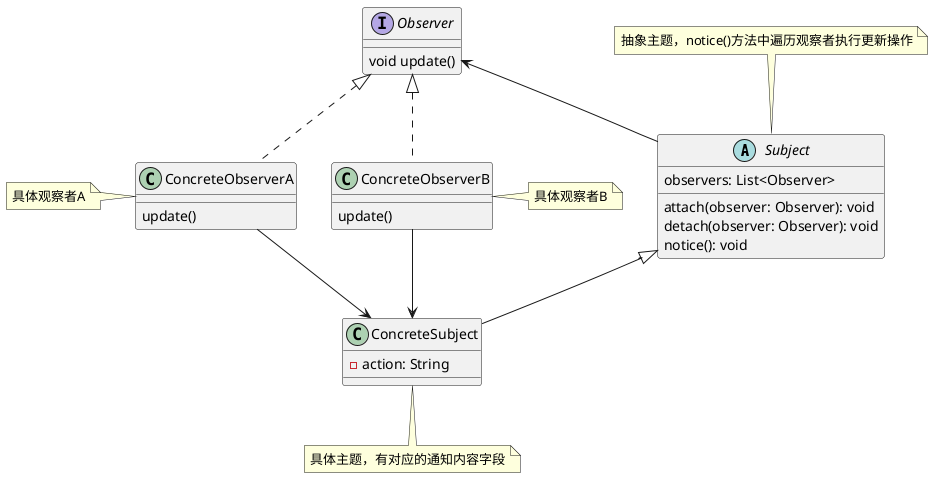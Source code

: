 @startuml

abstract class Subject{
    observers: List<Observer>
    attach(observer: Observer): void
    detach(observer: Observer): void
    notice(): void
}
note top: 抽象主题，notice()方法中遍历观察者执行更新操作
class ConcreteSubject {
    - action: String
}
note bottom: 具体主题，有对应的通知内容字段

interface Observer {
    void update()
}

class ConcreteObserverA {
    update()
}
note left: 具体观察者A
class ConcreteObserverB {
    update()
}
note left: 具体观察者B

Subject <|-- ConcreteSubject
Observer <|.. ConcreteObserverA
Observer <|.. ConcreteObserverB
Observer <-- Subject
ConcreteObserverA --> ConcreteSubject
ConcreteObserverB --> ConcreteSubject
@enduml
